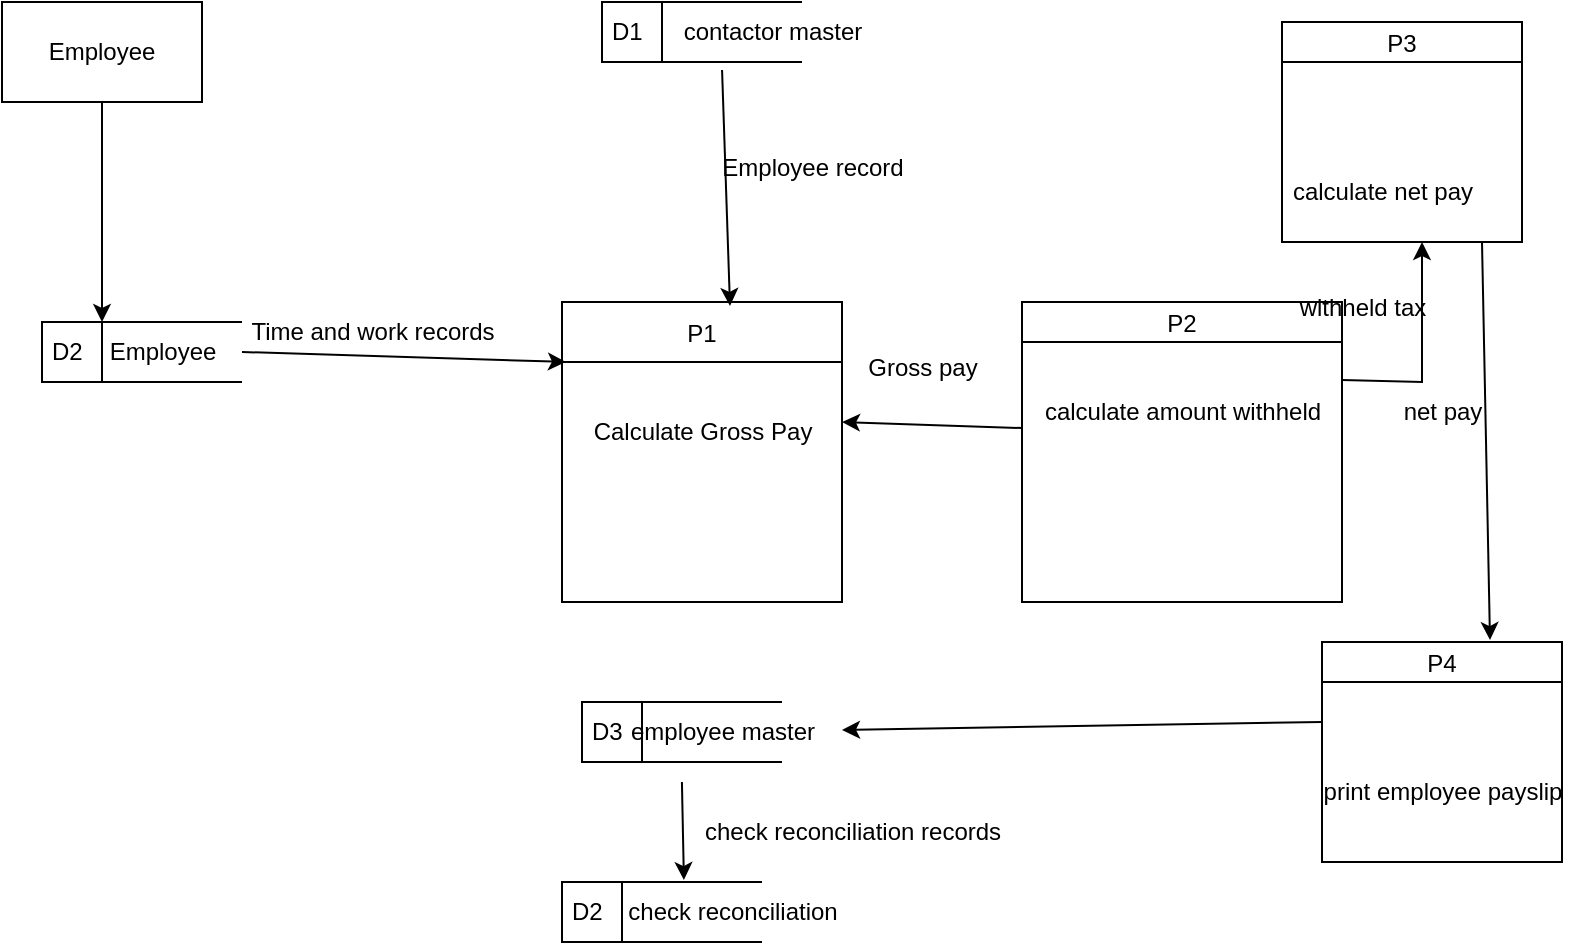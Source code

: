 <mxfile version="27.0.5">
  <diagram name="Page-1" id="SNfxpt04ZqYH0eUJA9Yo">
    <mxGraphModel dx="856" dy="521" grid="1" gridSize="10" guides="1" tooltips="1" connect="1" arrows="1" fold="1" page="1" pageScale="1" pageWidth="850" pageHeight="1100" math="0" shadow="0">
      <root>
        <mxCell id="0" />
        <mxCell id="1" parent="0" />
        <mxCell id="Vp3dkBKJxOexwsg2gYSp-1" value="Employee" style="html=1;dashed=0;whiteSpace=wrap;" vertex="1" parent="1">
          <mxGeometry x="60" y="40" width="100" height="50" as="geometry" />
        </mxCell>
        <mxCell id="Vp3dkBKJxOexwsg2gYSp-2" value="D1" style="html=1;dashed=0;whiteSpace=wrap;shape=mxgraph.dfd.dataStoreID;align=left;spacingLeft=3;points=[[0,0],[0.5,0],[1,0],[0,0.5],[1,0.5],[0,1],[0.5,1],[1,1]];" vertex="1" parent="1">
          <mxGeometry x="360" y="40" width="100" height="30" as="geometry" />
        </mxCell>
        <mxCell id="Vp3dkBKJxOexwsg2gYSp-3" value="P1" style="swimlane;fontStyle=0;childLayout=stackLayout;horizontal=1;startSize=30;fillColor=#ffffff;horizontalStack=0;resizeParent=1;resizeParentMax=0;resizeLast=0;collapsible=0;marginBottom=0;swimlaneFillColor=#ffffff;" vertex="1" parent="1">
          <mxGeometry x="340" y="190" width="140" height="150" as="geometry" />
        </mxCell>
        <mxCell id="Vp3dkBKJxOexwsg2gYSp-4" value="P2" style="swimlane;fontStyle=0;childLayout=stackLayout;horizontal=1;startSize=20;fillColor=#ffffff;horizontalStack=0;resizeParent=1;resizeParentMax=0;resizeLast=0;collapsible=0;marginBottom=0;swimlaneFillColor=#ffffff;" vertex="1" parent="1">
          <mxGeometry x="570" y="190" width="160" height="150" as="geometry" />
        </mxCell>
        <mxCell id="Vp3dkBKJxOexwsg2gYSp-5" value="P3" style="swimlane;fontStyle=0;childLayout=stackLayout;horizontal=1;startSize=20;fillColor=#ffffff;horizontalStack=0;resizeParent=1;resizeParentMax=0;resizeLast=0;collapsible=0;marginBottom=0;swimlaneFillColor=#ffffff;" vertex="1" parent="1">
          <mxGeometry x="700" y="50" width="120" height="110" as="geometry" />
        </mxCell>
        <mxCell id="Vp3dkBKJxOexwsg2gYSp-6" value="P4" style="swimlane;fontStyle=0;childLayout=stackLayout;horizontal=1;startSize=20;fillColor=#ffffff;horizontalStack=0;resizeParent=1;resizeParentMax=0;resizeLast=0;collapsible=0;marginBottom=0;swimlaneFillColor=#ffffff;" vertex="1" parent="1">
          <mxGeometry x="720" y="360" width="120" height="110" as="geometry" />
        </mxCell>
        <mxCell id="Vp3dkBKJxOexwsg2gYSp-7" value="Calculate Gross Pay" style="text;html=1;align=center;verticalAlign=middle;resizable=0;points=[];autosize=1;strokeColor=none;fillColor=none;" vertex="1" parent="1">
          <mxGeometry x="360" y="240" width="100" height="30" as="geometry" />
        </mxCell>
        <mxCell id="Vp3dkBKJxOexwsg2gYSp-8" value="calculate amount withheld" style="text;html=1;align=center;verticalAlign=middle;resizable=0;points=[];autosize=1;strokeColor=none;fillColor=none;" vertex="1" parent="1">
          <mxGeometry x="570" y="230" width="160" height="30" as="geometry" />
        </mxCell>
        <mxCell id="Vp3dkBKJxOexwsg2gYSp-12" value="contactor master" style="text;html=1;align=center;verticalAlign=middle;resizable=0;points=[];autosize=1;strokeColor=none;fillColor=none;" vertex="1" parent="1">
          <mxGeometry x="390" y="40" width="110" height="30" as="geometry" />
        </mxCell>
        <mxCell id="Vp3dkBKJxOexwsg2gYSp-13" value="D2" style="html=1;dashed=0;whiteSpace=wrap;shape=mxgraph.dfd.dataStoreID;align=left;spacingLeft=3;points=[[0,0],[0.5,0],[1,0],[0,0.5],[1,0.5],[0,1],[0.5,1],[1,1]];" vertex="1" parent="1">
          <mxGeometry x="340" y="480" width="100" height="30" as="geometry" />
        </mxCell>
        <mxCell id="Vp3dkBKJxOexwsg2gYSp-14" value="check reconciliation" style="text;html=1;align=center;verticalAlign=middle;resizable=0;points=[];autosize=1;strokeColor=none;fillColor=none;" vertex="1" parent="1">
          <mxGeometry x="360" y="480" width="130" height="30" as="geometry" />
        </mxCell>
        <mxCell id="Vp3dkBKJxOexwsg2gYSp-11" value="calculate net pay" style="text;html=1;align=center;verticalAlign=middle;resizable=0;points=[];autosize=1;strokeColor=none;fillColor=none;" vertex="1" parent="1">
          <mxGeometry x="690" y="120" width="120" height="30" as="geometry" />
        </mxCell>
        <mxCell id="Vp3dkBKJxOexwsg2gYSp-15" value="print employee payslip" style="text;html=1;align=center;verticalAlign=middle;resizable=0;points=[];autosize=1;strokeColor=none;fillColor=none;" vertex="1" parent="1">
          <mxGeometry x="710" y="420" width="140" height="30" as="geometry" />
        </mxCell>
        <mxCell id="Vp3dkBKJxOexwsg2gYSp-16" value="D2" style="html=1;dashed=0;whiteSpace=wrap;shape=mxgraph.dfd.dataStoreID;align=left;spacingLeft=3;points=[[0,0],[0.5,0],[1,0],[0,0.5],[1,0.5],[0,1],[0.5,1],[1,1]];" vertex="1" parent="1">
          <mxGeometry x="80" y="200" width="100" height="30" as="geometry" />
        </mxCell>
        <mxCell id="Vp3dkBKJxOexwsg2gYSp-17" value="Time and work records" style="text;html=1;align=center;verticalAlign=middle;resizable=0;points=[];autosize=1;strokeColor=none;fillColor=none;" vertex="1" parent="1">
          <mxGeometry x="170" y="190" width="150" height="30" as="geometry" />
        </mxCell>
        <mxCell id="Vp3dkBKJxOexwsg2gYSp-18" value="" style="endArrow=classic;html=1;rounded=0;exitX=1;exitY=0.5;exitDx=0;exitDy=0;entryX=0.014;entryY=0.2;entryDx=0;entryDy=0;entryPerimeter=0;" edge="1" parent="1" source="Vp3dkBKJxOexwsg2gYSp-16" target="Vp3dkBKJxOexwsg2gYSp-3">
          <mxGeometry width="50" height="50" relative="1" as="geometry">
            <mxPoint x="210" y="310" as="sourcePoint" />
            <mxPoint x="260" y="260" as="targetPoint" />
          </mxGeometry>
        </mxCell>
        <mxCell id="Vp3dkBKJxOexwsg2gYSp-19" value="Employee" style="text;html=1;align=center;verticalAlign=middle;resizable=0;points=[];autosize=1;strokeColor=none;fillColor=none;" vertex="1" parent="1">
          <mxGeometry x="100" y="200" width="80" height="30" as="geometry" />
        </mxCell>
        <mxCell id="Vp3dkBKJxOexwsg2gYSp-20" value="" style="endArrow=classic;html=1;rounded=0;entryX=0.7;entryY=-0.009;entryDx=0;entryDy=0;entryPerimeter=0;" edge="1" parent="1" target="Vp3dkBKJxOexwsg2gYSp-6">
          <mxGeometry width="50" height="50" relative="1" as="geometry">
            <mxPoint x="800" y="160" as="sourcePoint" />
            <mxPoint x="830" y="240" as="targetPoint" />
          </mxGeometry>
        </mxCell>
        <mxCell id="Vp3dkBKJxOexwsg2gYSp-21" value="net pay" style="text;html=1;align=center;verticalAlign=middle;resizable=0;points=[];autosize=1;strokeColor=none;fillColor=none;" vertex="1" parent="1">
          <mxGeometry x="750" y="230" width="60" height="30" as="geometry" />
        </mxCell>
        <mxCell id="Vp3dkBKJxOexwsg2gYSp-23" value="" style="endArrow=classic;html=1;rounded=0;exitX=0.5;exitY=1;exitDx=0;exitDy=0;entryX=0.125;entryY=0;entryDx=0;entryDy=0;entryPerimeter=0;" edge="1" parent="1" source="Vp3dkBKJxOexwsg2gYSp-1" target="Vp3dkBKJxOexwsg2gYSp-19">
          <mxGeometry width="50" height="50" relative="1" as="geometry">
            <mxPoint x="40" y="440" as="sourcePoint" />
            <mxPoint x="90" y="390" as="targetPoint" />
          </mxGeometry>
        </mxCell>
        <mxCell id="Vp3dkBKJxOexwsg2gYSp-24" value="" style="endArrow=classic;html=1;rounded=0;exitX=0.273;exitY=1.133;exitDx=0;exitDy=0;exitPerimeter=0;entryX=0.6;entryY=0.013;entryDx=0;entryDy=0;entryPerimeter=0;" edge="1" parent="1" source="Vp3dkBKJxOexwsg2gYSp-12" target="Vp3dkBKJxOexwsg2gYSp-3">
          <mxGeometry width="50" height="50" relative="1" as="geometry">
            <mxPoint x="400" y="300" as="sourcePoint" />
            <mxPoint x="450" y="250" as="targetPoint" />
          </mxGeometry>
        </mxCell>
        <mxCell id="Vp3dkBKJxOexwsg2gYSp-29" value="" style="endArrow=classic;html=1;rounded=0;exitX=0;exitY=0.767;exitDx=0;exitDy=0;exitPerimeter=0;" edge="1" parent="1" source="Vp3dkBKJxOexwsg2gYSp-8">
          <mxGeometry width="50" height="50" relative="1" as="geometry">
            <mxPoint x="400" y="300" as="sourcePoint" />
            <mxPoint x="480" y="250" as="targetPoint" />
          </mxGeometry>
        </mxCell>
        <mxCell id="Vp3dkBKJxOexwsg2gYSp-30" value="Gross pay" style="text;html=1;align=center;verticalAlign=middle;resizable=0;points=[];autosize=1;strokeColor=none;fillColor=none;" vertex="1" parent="1">
          <mxGeometry x="480" y="208" width="80" height="30" as="geometry" />
        </mxCell>
        <mxCell id="Vp3dkBKJxOexwsg2gYSp-32" value="" style="endArrow=classic;html=1;rounded=0;exitX=1;exitY=-0.033;exitDx=0;exitDy=0;exitPerimeter=0;" edge="1" parent="1" source="Vp3dkBKJxOexwsg2gYSp-8">
          <mxGeometry width="50" height="50" relative="1" as="geometry">
            <mxPoint x="400" y="300" as="sourcePoint" />
            <mxPoint x="770" y="160" as="targetPoint" />
            <Array as="points">
              <mxPoint x="770" y="230" />
            </Array>
          </mxGeometry>
        </mxCell>
        <mxCell id="Vp3dkBKJxOexwsg2gYSp-33" value="withheld tax" style="text;html=1;align=center;verticalAlign=middle;resizable=0;points=[];autosize=1;strokeColor=none;fillColor=none;" vertex="1" parent="1">
          <mxGeometry x="695" y="178" width="90" height="30" as="geometry" />
        </mxCell>
        <mxCell id="Vp3dkBKJxOexwsg2gYSp-34" value="Employee record" style="text;html=1;align=center;verticalAlign=middle;resizable=0;points=[];autosize=1;strokeColor=none;fillColor=none;" vertex="1" parent="1">
          <mxGeometry x="410" y="108" width="110" height="30" as="geometry" />
        </mxCell>
        <mxCell id="Vp3dkBKJxOexwsg2gYSp-35" value="D3" style="html=1;dashed=0;whiteSpace=wrap;shape=mxgraph.dfd.dataStoreID;align=left;spacingLeft=3;points=[[0,0],[0.5,0],[1,0],[0,0.5],[1,0.5],[0,1],[0.5,1],[1,1]];" vertex="1" parent="1">
          <mxGeometry x="350" y="390" width="100" height="30" as="geometry" />
        </mxCell>
        <mxCell id="Vp3dkBKJxOexwsg2gYSp-36" value="employee master" style="text;html=1;align=center;verticalAlign=middle;resizable=0;points=[];autosize=1;strokeColor=none;fillColor=none;" vertex="1" parent="1">
          <mxGeometry x="360" y="390" width="120" height="30" as="geometry" />
        </mxCell>
        <mxCell id="Vp3dkBKJxOexwsg2gYSp-37" value="" style="endArrow=classic;html=1;rounded=0;" edge="1" parent="1" target="Vp3dkBKJxOexwsg2gYSp-36">
          <mxGeometry width="50" height="50" relative="1" as="geometry">
            <mxPoint x="720" y="400" as="sourcePoint" />
            <mxPoint x="450" y="250" as="targetPoint" />
          </mxGeometry>
        </mxCell>
        <mxCell id="Vp3dkBKJxOexwsg2gYSp-38" value="" style="endArrow=classic;html=1;rounded=0;exitX=0.333;exitY=1.333;exitDx=0;exitDy=0;exitPerimeter=0;entryX=0.315;entryY=-0.033;entryDx=0;entryDy=0;entryPerimeter=0;" edge="1" parent="1" source="Vp3dkBKJxOexwsg2gYSp-36" target="Vp3dkBKJxOexwsg2gYSp-14">
          <mxGeometry width="50" height="50" relative="1" as="geometry">
            <mxPoint x="400" y="300" as="sourcePoint" />
            <mxPoint x="450" y="250" as="targetPoint" />
          </mxGeometry>
        </mxCell>
        <mxCell id="Vp3dkBKJxOexwsg2gYSp-39" value="check reconciliation records" style="text;html=1;align=center;verticalAlign=middle;resizable=0;points=[];autosize=1;strokeColor=none;fillColor=none;" vertex="1" parent="1">
          <mxGeometry x="400" y="440" width="170" height="30" as="geometry" />
        </mxCell>
      </root>
    </mxGraphModel>
  </diagram>
</mxfile>
